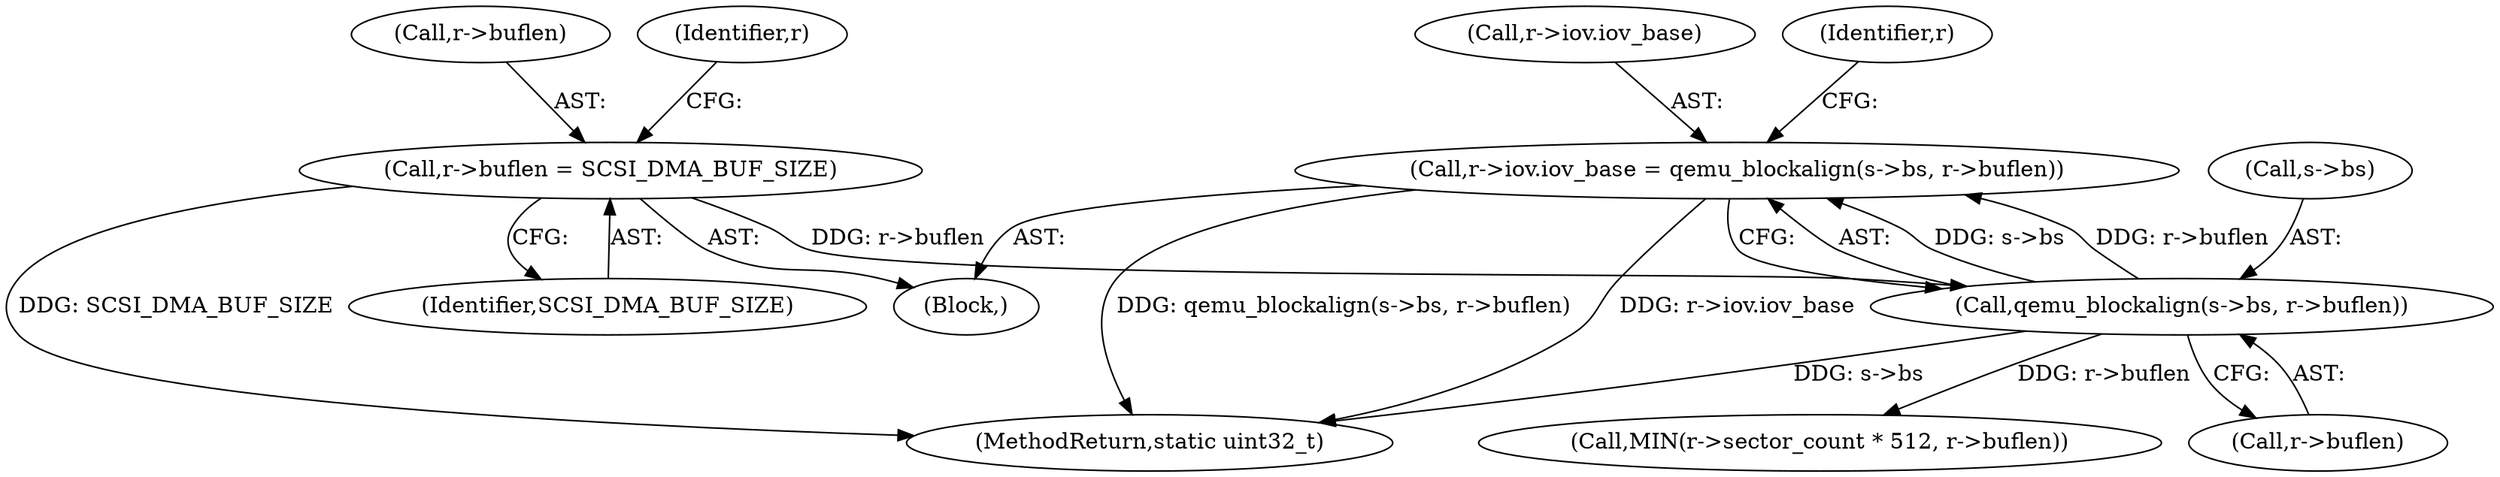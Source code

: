 digraph "0_qemu_7285477ab11831b1cf56e45878a89170dd06d9b9_2@pointer" {
"1000127" [label="(Call,r->iov.iov_base = qemu_blockalign(s->bs, r->buflen))"];
"1000133" [label="(Call,qemu_blockalign(s->bs, r->buflen))"];
"1000122" [label="(Call,r->buflen = SCSI_DMA_BUF_SIZE)"];
"1000122" [label="(Call,r->buflen = SCSI_DMA_BUF_SIZE)"];
"1000134" [label="(Call,s->bs)"];
"1000123" [label="(Call,r->buflen)"];
"1000137" [label="(Call,r->buflen)"];
"1000127" [label="(Call,r->iov.iov_base = qemu_blockalign(s->bs, r->buflen))"];
"1000126" [label="(Identifier,SCSI_DMA_BUF_SIZE)"];
"1000121" [label="(Block,)"];
"1000128" [label="(Call,r->iov.iov_base)"];
"1000130" [label="(Identifier,r)"];
"1000133" [label="(Call,qemu_blockalign(s->bs, r->buflen))"];
"1000143" [label="(Identifier,r)"];
"1000146" [label="(Call,MIN(r->sector_count * 512, r->buflen))"];
"1000173" [label="(MethodReturn,static uint32_t)"];
"1000127" -> "1000121"  [label="AST: "];
"1000127" -> "1000133"  [label="CFG: "];
"1000128" -> "1000127"  [label="AST: "];
"1000133" -> "1000127"  [label="AST: "];
"1000143" -> "1000127"  [label="CFG: "];
"1000127" -> "1000173"  [label="DDG: qemu_blockalign(s->bs, r->buflen)"];
"1000127" -> "1000173"  [label="DDG: r->iov.iov_base"];
"1000133" -> "1000127"  [label="DDG: s->bs"];
"1000133" -> "1000127"  [label="DDG: r->buflen"];
"1000133" -> "1000137"  [label="CFG: "];
"1000134" -> "1000133"  [label="AST: "];
"1000137" -> "1000133"  [label="AST: "];
"1000133" -> "1000173"  [label="DDG: s->bs"];
"1000122" -> "1000133"  [label="DDG: r->buflen"];
"1000133" -> "1000146"  [label="DDG: r->buflen"];
"1000122" -> "1000121"  [label="AST: "];
"1000122" -> "1000126"  [label="CFG: "];
"1000123" -> "1000122"  [label="AST: "];
"1000126" -> "1000122"  [label="AST: "];
"1000130" -> "1000122"  [label="CFG: "];
"1000122" -> "1000173"  [label="DDG: SCSI_DMA_BUF_SIZE"];
}
